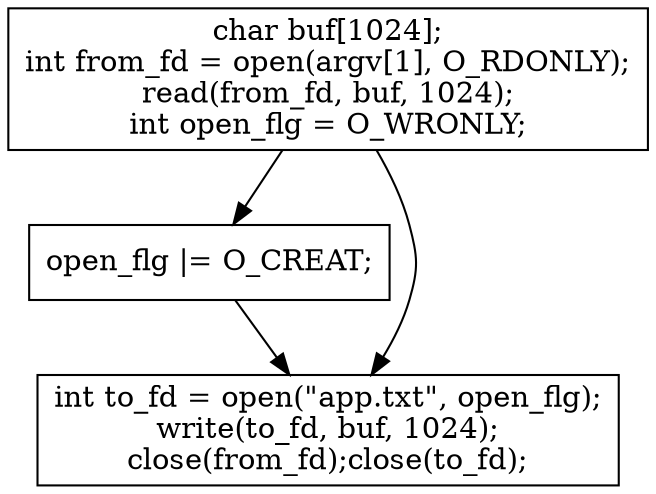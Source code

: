 
digraph controlflow {
  start [
    label="char buf[1024];\nint from_fd = open(argv[1], O_RDONLY);\nread(from_fd, buf, 1024);\nint open_flg = O_WRONLY;",
    shape=box
  ];
  branch [
    label="open_flg |= O_CREAT;",
    shape=box
  ];
  end [
    label="int to_fd = open(\"app.txt\", open_flg);\nwrite(to_fd, buf, 1024);\nclose(from_fd);close(to_fd);",
    shape=box
  ];
  start -> branch -> end;
  start -> end
}